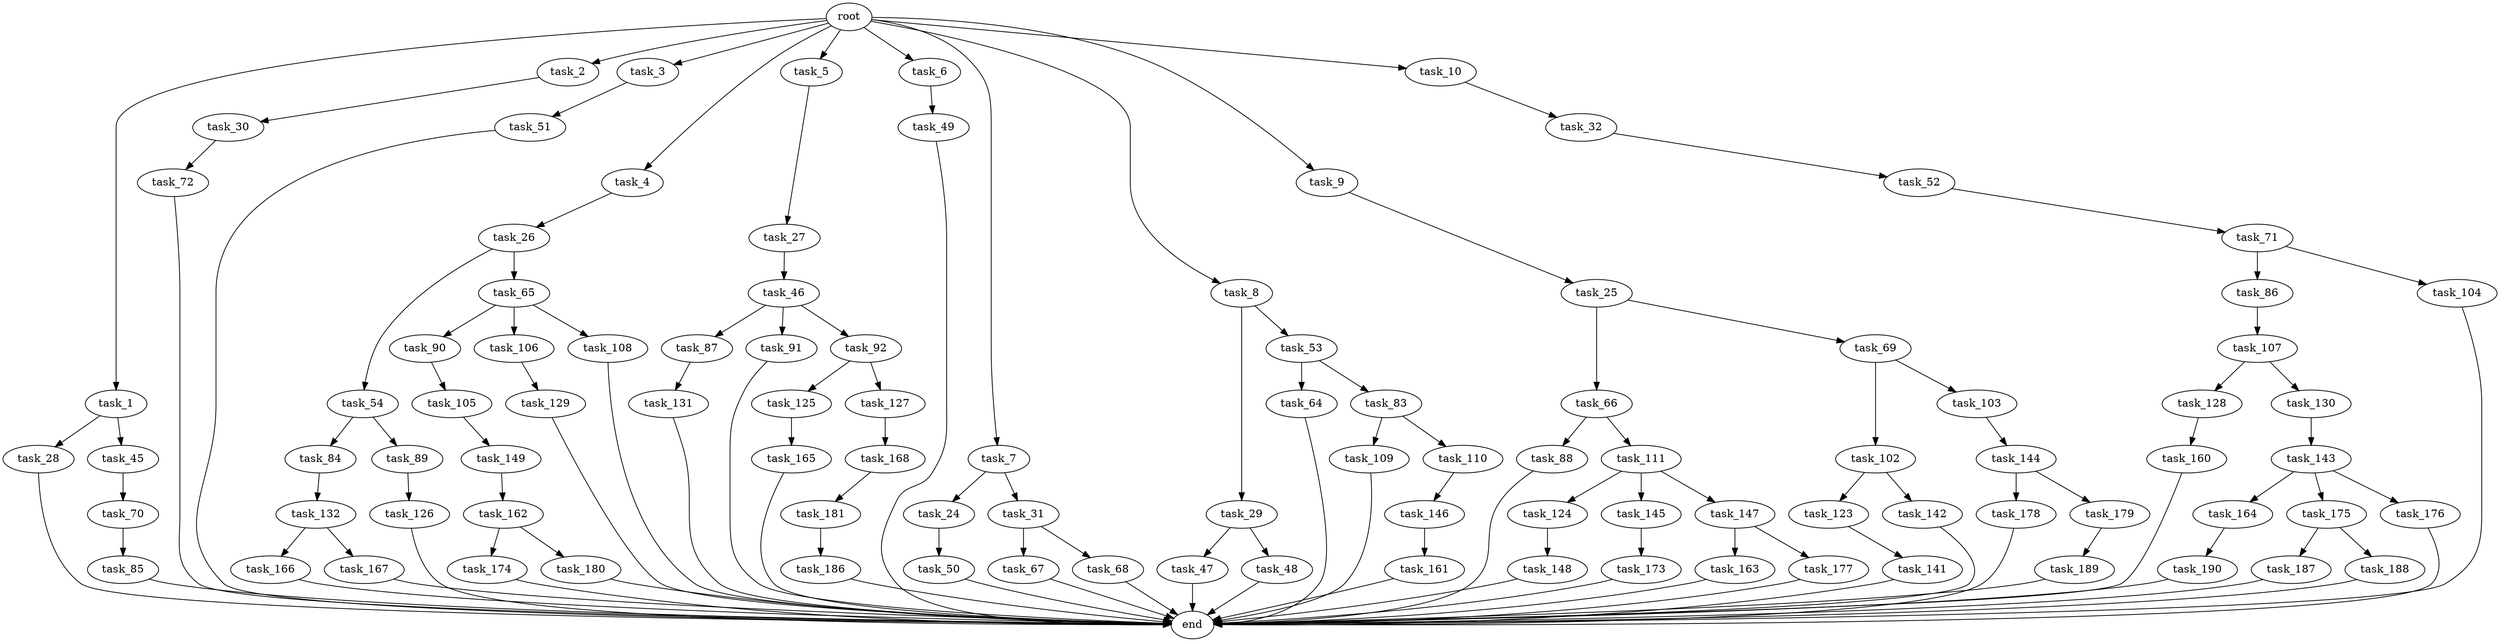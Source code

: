 digraph G {
  root [size="0.000000"];
  task_1 [size="102.400000"];
  task_2 [size="102.400000"];
  task_3 [size="102.400000"];
  task_4 [size="102.400000"];
  task_5 [size="102.400000"];
  task_6 [size="102.400000"];
  task_7 [size="102.400000"];
  task_8 [size="102.400000"];
  task_9 [size="102.400000"];
  task_10 [size="102.400000"];
  task_24 [size="69578470195.199997"];
  task_25 [size="85899345920.000000"];
  task_26 [size="85899345920.000000"];
  task_27 [size="69578470195.199997"];
  task_28 [size="3435973836.800000"];
  task_29 [size="7730941132.800000"];
  task_30 [size="54975581388.800003"];
  task_31 [size="69578470195.199997"];
  task_32 [size="7730941132.800000"];
  task_45 [size="3435973836.800000"];
  task_46 [size="85899345920.000000"];
  task_47 [size="69578470195.199997"];
  task_48 [size="69578470195.199997"];
  task_49 [size="69578470195.199997"];
  task_50 [size="13743895347.200001"];
  task_51 [size="69578470195.199997"];
  task_52 [size="21474836480.000000"];
  task_53 [size="7730941132.800000"];
  task_54 [size="3435973836.800000"];
  task_64 [size="21474836480.000000"];
  task_65 [size="3435973836.800000"];
  task_66 [size="42090679500.800003"];
  task_67 [size="85899345920.000000"];
  task_68 [size="85899345920.000000"];
  task_69 [size="42090679500.800003"];
  task_70 [size="13743895347.200001"];
  task_71 [size="85899345920.000000"];
  task_72 [size="30923764531.200001"];
  task_83 [size="21474836480.000000"];
  task_84 [size="3435973836.800000"];
  task_85 [size="69578470195.199997"];
  task_86 [size="30923764531.200001"];
  task_87 [size="7730941132.800000"];
  task_88 [size="7730941132.800000"];
  task_89 [size="3435973836.800000"];
  task_90 [size="30923764531.200001"];
  task_91 [size="7730941132.800000"];
  task_92 [size="7730941132.800000"];
  task_102 [size="30923764531.200001"];
  task_103 [size="30923764531.200001"];
  task_104 [size="30923764531.200001"];
  task_105 [size="3435973836.800000"];
  task_106 [size="30923764531.200001"];
  task_107 [size="21474836480.000000"];
  task_108 [size="30923764531.200001"];
  task_109 [size="69578470195.199997"];
  task_110 [size="69578470195.199997"];
  task_111 [size="7730941132.800000"];
  task_123 [size="30923764531.200001"];
  task_124 [size="21474836480.000000"];
  task_125 [size="21474836480.000000"];
  task_126 [size="30923764531.200001"];
  task_127 [size="21474836480.000000"];
  task_128 [size="30923764531.200001"];
  task_129 [size="21474836480.000000"];
  task_130 [size="30923764531.200001"];
  task_131 [size="30923764531.200001"];
  task_132 [size="3435973836.800000"];
  task_141 [size="21474836480.000000"];
  task_142 [size="30923764531.200001"];
  task_143 [size="85899345920.000000"];
  task_144 [size="7730941132.800000"];
  task_145 [size="21474836480.000000"];
  task_146 [size="13743895347.200001"];
  task_147 [size="21474836480.000000"];
  task_148 [size="3435973836.800000"];
  task_149 [size="30923764531.200001"];
  task_160 [size="30923764531.200001"];
  task_161 [size="85899345920.000000"];
  task_162 [size="54975581388.800003"];
  task_163 [size="7730941132.800000"];
  task_164 [size="54975581388.800003"];
  task_165 [size="42090679500.800003"];
  task_166 [size="30923764531.200001"];
  task_167 [size="30923764531.200001"];
  task_168 [size="42090679500.800003"];
  task_173 [size="13743895347.200001"];
  task_174 [size="54975581388.800003"];
  task_175 [size="54975581388.800003"];
  task_176 [size="54975581388.800003"];
  task_177 [size="7730941132.800000"];
  task_178 [size="85899345920.000000"];
  task_179 [size="85899345920.000000"];
  task_180 [size="54975581388.800003"];
  task_181 [size="13743895347.200001"];
  task_186 [size="13743895347.200001"];
  task_187 [size="85899345920.000000"];
  task_188 [size="85899345920.000000"];
  task_189 [size="21474836480.000000"];
  task_190 [size="42090679500.800003"];
  end [size="0.000000"];

  root -> task_1 [size="1.000000"];
  root -> task_2 [size="1.000000"];
  root -> task_3 [size="1.000000"];
  root -> task_4 [size="1.000000"];
  root -> task_5 [size="1.000000"];
  root -> task_6 [size="1.000000"];
  root -> task_7 [size="1.000000"];
  root -> task_8 [size="1.000000"];
  root -> task_9 [size="1.000000"];
  root -> task_10 [size="1.000000"];
  task_1 -> task_28 [size="33554432.000000"];
  task_1 -> task_45 [size="33554432.000000"];
  task_2 -> task_30 [size="536870912.000000"];
  task_3 -> task_51 [size="679477248.000000"];
  task_4 -> task_26 [size="838860800.000000"];
  task_5 -> task_27 [size="679477248.000000"];
  task_6 -> task_49 [size="679477248.000000"];
  task_7 -> task_24 [size="679477248.000000"];
  task_7 -> task_31 [size="679477248.000000"];
  task_8 -> task_29 [size="75497472.000000"];
  task_8 -> task_53 [size="75497472.000000"];
  task_9 -> task_25 [size="838860800.000000"];
  task_10 -> task_32 [size="75497472.000000"];
  task_24 -> task_50 [size="134217728.000000"];
  task_25 -> task_66 [size="411041792.000000"];
  task_25 -> task_69 [size="411041792.000000"];
  task_26 -> task_54 [size="33554432.000000"];
  task_26 -> task_65 [size="33554432.000000"];
  task_27 -> task_46 [size="838860800.000000"];
  task_28 -> end [size="1.000000"];
  task_29 -> task_47 [size="679477248.000000"];
  task_29 -> task_48 [size="679477248.000000"];
  task_30 -> task_72 [size="301989888.000000"];
  task_31 -> task_67 [size="838860800.000000"];
  task_31 -> task_68 [size="838860800.000000"];
  task_32 -> task_52 [size="209715200.000000"];
  task_45 -> task_70 [size="134217728.000000"];
  task_46 -> task_87 [size="75497472.000000"];
  task_46 -> task_91 [size="75497472.000000"];
  task_46 -> task_92 [size="75497472.000000"];
  task_47 -> end [size="1.000000"];
  task_48 -> end [size="1.000000"];
  task_49 -> end [size="1.000000"];
  task_50 -> end [size="1.000000"];
  task_51 -> end [size="1.000000"];
  task_52 -> task_71 [size="838860800.000000"];
  task_53 -> task_64 [size="209715200.000000"];
  task_53 -> task_83 [size="209715200.000000"];
  task_54 -> task_84 [size="33554432.000000"];
  task_54 -> task_89 [size="33554432.000000"];
  task_64 -> end [size="1.000000"];
  task_65 -> task_90 [size="301989888.000000"];
  task_65 -> task_106 [size="301989888.000000"];
  task_65 -> task_108 [size="301989888.000000"];
  task_66 -> task_88 [size="75497472.000000"];
  task_66 -> task_111 [size="75497472.000000"];
  task_67 -> end [size="1.000000"];
  task_68 -> end [size="1.000000"];
  task_69 -> task_102 [size="301989888.000000"];
  task_69 -> task_103 [size="301989888.000000"];
  task_70 -> task_85 [size="679477248.000000"];
  task_71 -> task_86 [size="301989888.000000"];
  task_71 -> task_104 [size="301989888.000000"];
  task_72 -> end [size="1.000000"];
  task_83 -> task_109 [size="679477248.000000"];
  task_83 -> task_110 [size="679477248.000000"];
  task_84 -> task_132 [size="33554432.000000"];
  task_85 -> end [size="1.000000"];
  task_86 -> task_107 [size="209715200.000000"];
  task_87 -> task_131 [size="301989888.000000"];
  task_88 -> end [size="1.000000"];
  task_89 -> task_126 [size="301989888.000000"];
  task_90 -> task_105 [size="33554432.000000"];
  task_91 -> end [size="1.000000"];
  task_92 -> task_125 [size="209715200.000000"];
  task_92 -> task_127 [size="209715200.000000"];
  task_102 -> task_123 [size="301989888.000000"];
  task_102 -> task_142 [size="301989888.000000"];
  task_103 -> task_144 [size="75497472.000000"];
  task_104 -> end [size="1.000000"];
  task_105 -> task_149 [size="301989888.000000"];
  task_106 -> task_129 [size="209715200.000000"];
  task_107 -> task_128 [size="301989888.000000"];
  task_107 -> task_130 [size="301989888.000000"];
  task_108 -> end [size="1.000000"];
  task_109 -> end [size="1.000000"];
  task_110 -> task_146 [size="134217728.000000"];
  task_111 -> task_124 [size="209715200.000000"];
  task_111 -> task_145 [size="209715200.000000"];
  task_111 -> task_147 [size="209715200.000000"];
  task_123 -> task_141 [size="209715200.000000"];
  task_124 -> task_148 [size="33554432.000000"];
  task_125 -> task_165 [size="411041792.000000"];
  task_126 -> end [size="1.000000"];
  task_127 -> task_168 [size="411041792.000000"];
  task_128 -> task_160 [size="301989888.000000"];
  task_129 -> end [size="1.000000"];
  task_130 -> task_143 [size="838860800.000000"];
  task_131 -> end [size="1.000000"];
  task_132 -> task_166 [size="301989888.000000"];
  task_132 -> task_167 [size="301989888.000000"];
  task_141 -> end [size="1.000000"];
  task_142 -> end [size="1.000000"];
  task_143 -> task_164 [size="536870912.000000"];
  task_143 -> task_175 [size="536870912.000000"];
  task_143 -> task_176 [size="536870912.000000"];
  task_144 -> task_178 [size="838860800.000000"];
  task_144 -> task_179 [size="838860800.000000"];
  task_145 -> task_173 [size="134217728.000000"];
  task_146 -> task_161 [size="838860800.000000"];
  task_147 -> task_163 [size="75497472.000000"];
  task_147 -> task_177 [size="75497472.000000"];
  task_148 -> end [size="1.000000"];
  task_149 -> task_162 [size="536870912.000000"];
  task_160 -> end [size="1.000000"];
  task_161 -> end [size="1.000000"];
  task_162 -> task_174 [size="536870912.000000"];
  task_162 -> task_180 [size="536870912.000000"];
  task_163 -> end [size="1.000000"];
  task_164 -> task_190 [size="411041792.000000"];
  task_165 -> end [size="1.000000"];
  task_166 -> end [size="1.000000"];
  task_167 -> end [size="1.000000"];
  task_168 -> task_181 [size="134217728.000000"];
  task_173 -> end [size="1.000000"];
  task_174 -> end [size="1.000000"];
  task_175 -> task_187 [size="838860800.000000"];
  task_175 -> task_188 [size="838860800.000000"];
  task_176 -> end [size="1.000000"];
  task_177 -> end [size="1.000000"];
  task_178 -> end [size="1.000000"];
  task_179 -> task_189 [size="209715200.000000"];
  task_180 -> end [size="1.000000"];
  task_181 -> task_186 [size="134217728.000000"];
  task_186 -> end [size="1.000000"];
  task_187 -> end [size="1.000000"];
  task_188 -> end [size="1.000000"];
  task_189 -> end [size="1.000000"];
  task_190 -> end [size="1.000000"];
}
